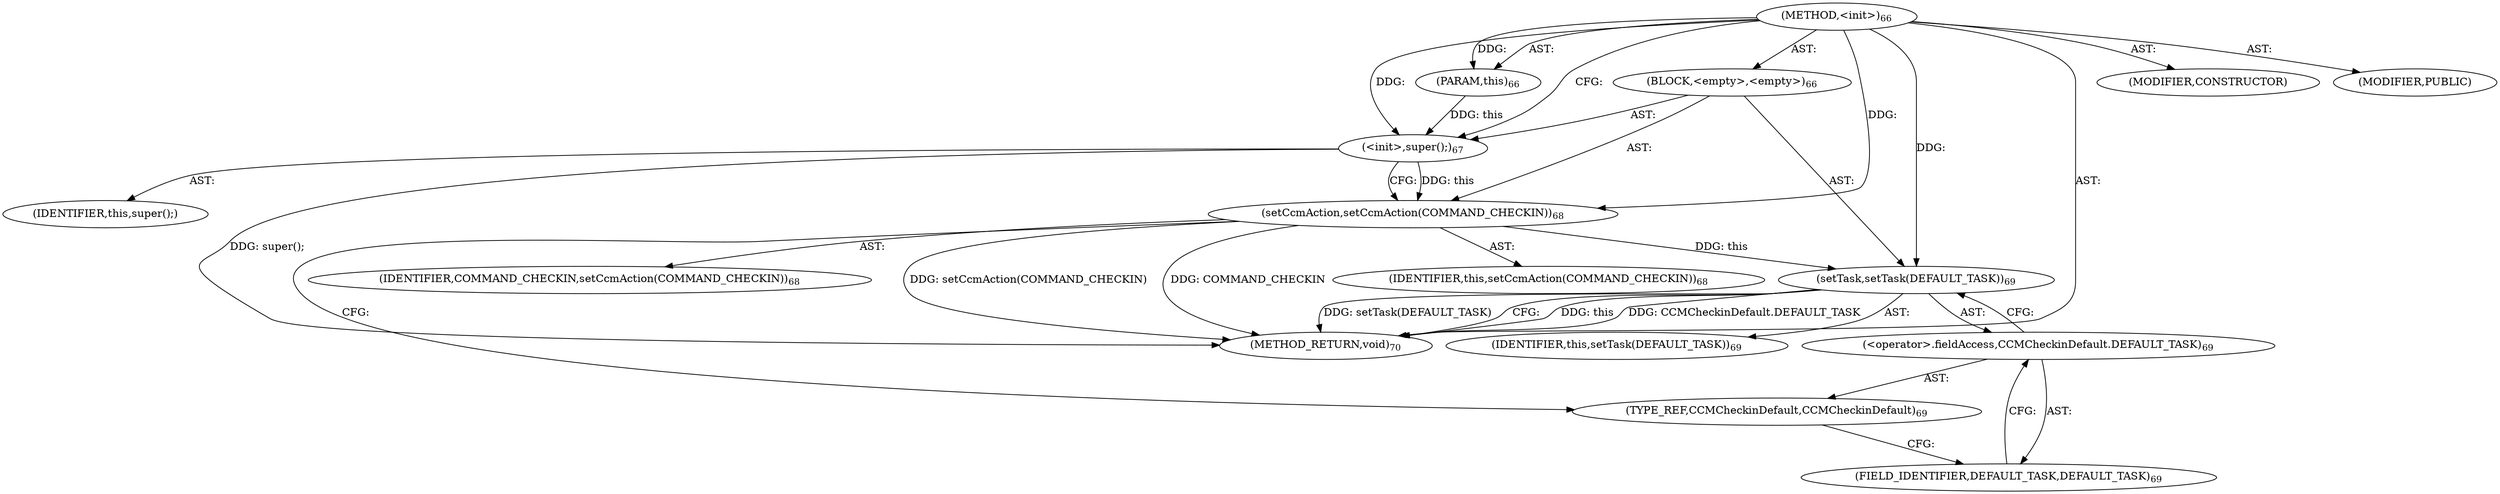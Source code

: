 digraph "&lt;init&gt;" {  
"111669149696" [label = <(METHOD,&lt;init&gt;)<SUB>66</SUB>> ]
"115964116992" [label = <(PARAM,this)<SUB>66</SUB>> ]
"25769803776" [label = <(BLOCK,&lt;empty&gt;,&lt;empty&gt;)<SUB>66</SUB>> ]
"30064771072" [label = <(&lt;init&gt;,super();)<SUB>67</SUB>> ]
"68719476736" [label = <(IDENTIFIER,this,super();)> ]
"30064771073" [label = <(setCcmAction,setCcmAction(COMMAND_CHECKIN))<SUB>68</SUB>> ]
"68719476737" [label = <(IDENTIFIER,this,setCcmAction(COMMAND_CHECKIN))<SUB>68</SUB>> ]
"68719476739" [label = <(IDENTIFIER,COMMAND_CHECKIN,setCcmAction(COMMAND_CHECKIN))<SUB>68</SUB>> ]
"30064771074" [label = <(setTask,setTask(DEFAULT_TASK))<SUB>69</SUB>> ]
"68719476738" [label = <(IDENTIFIER,this,setTask(DEFAULT_TASK))<SUB>69</SUB>> ]
"30064771075" [label = <(&lt;operator&gt;.fieldAccess,CCMCheckinDefault.DEFAULT_TASK)<SUB>69</SUB>> ]
"180388626432" [label = <(TYPE_REF,CCMCheckinDefault,CCMCheckinDefault)<SUB>69</SUB>> ]
"55834574848" [label = <(FIELD_IDENTIFIER,DEFAULT_TASK,DEFAULT_TASK)<SUB>69</SUB>> ]
"133143986176" [label = <(MODIFIER,CONSTRUCTOR)> ]
"133143986177" [label = <(MODIFIER,PUBLIC)> ]
"128849018880" [label = <(METHOD_RETURN,void)<SUB>70</SUB>> ]
  "111669149696" -> "115964116992"  [ label = "AST: "] 
  "111669149696" -> "25769803776"  [ label = "AST: "] 
  "111669149696" -> "133143986176"  [ label = "AST: "] 
  "111669149696" -> "133143986177"  [ label = "AST: "] 
  "111669149696" -> "128849018880"  [ label = "AST: "] 
  "25769803776" -> "30064771072"  [ label = "AST: "] 
  "25769803776" -> "30064771073"  [ label = "AST: "] 
  "25769803776" -> "30064771074"  [ label = "AST: "] 
  "30064771072" -> "68719476736"  [ label = "AST: "] 
  "30064771073" -> "68719476737"  [ label = "AST: "] 
  "30064771073" -> "68719476739"  [ label = "AST: "] 
  "30064771074" -> "68719476738"  [ label = "AST: "] 
  "30064771074" -> "30064771075"  [ label = "AST: "] 
  "30064771075" -> "180388626432"  [ label = "AST: "] 
  "30064771075" -> "55834574848"  [ label = "AST: "] 
  "30064771072" -> "30064771073"  [ label = "CFG: "] 
  "30064771073" -> "180388626432"  [ label = "CFG: "] 
  "30064771074" -> "128849018880"  [ label = "CFG: "] 
  "30064771075" -> "30064771074"  [ label = "CFG: "] 
  "180388626432" -> "55834574848"  [ label = "CFG: "] 
  "55834574848" -> "30064771075"  [ label = "CFG: "] 
  "111669149696" -> "30064771072"  [ label = "CFG: "] 
  "30064771072" -> "128849018880"  [ label = "DDG: super();"] 
  "30064771073" -> "128849018880"  [ label = "DDG: setCcmAction(COMMAND_CHECKIN)"] 
  "30064771074" -> "128849018880"  [ label = "DDG: this"] 
  "30064771074" -> "128849018880"  [ label = "DDG: CCMCheckinDefault.DEFAULT_TASK"] 
  "30064771074" -> "128849018880"  [ label = "DDG: setTask(DEFAULT_TASK)"] 
  "30064771073" -> "128849018880"  [ label = "DDG: COMMAND_CHECKIN"] 
  "111669149696" -> "115964116992"  [ label = "DDG: "] 
  "115964116992" -> "30064771072"  [ label = "DDG: this"] 
  "111669149696" -> "30064771072"  [ label = "DDG: "] 
  "30064771072" -> "30064771073"  [ label = "DDG: this"] 
  "111669149696" -> "30064771073"  [ label = "DDG: "] 
  "30064771073" -> "30064771074"  [ label = "DDG: this"] 
  "111669149696" -> "30064771074"  [ label = "DDG: "] 
}
